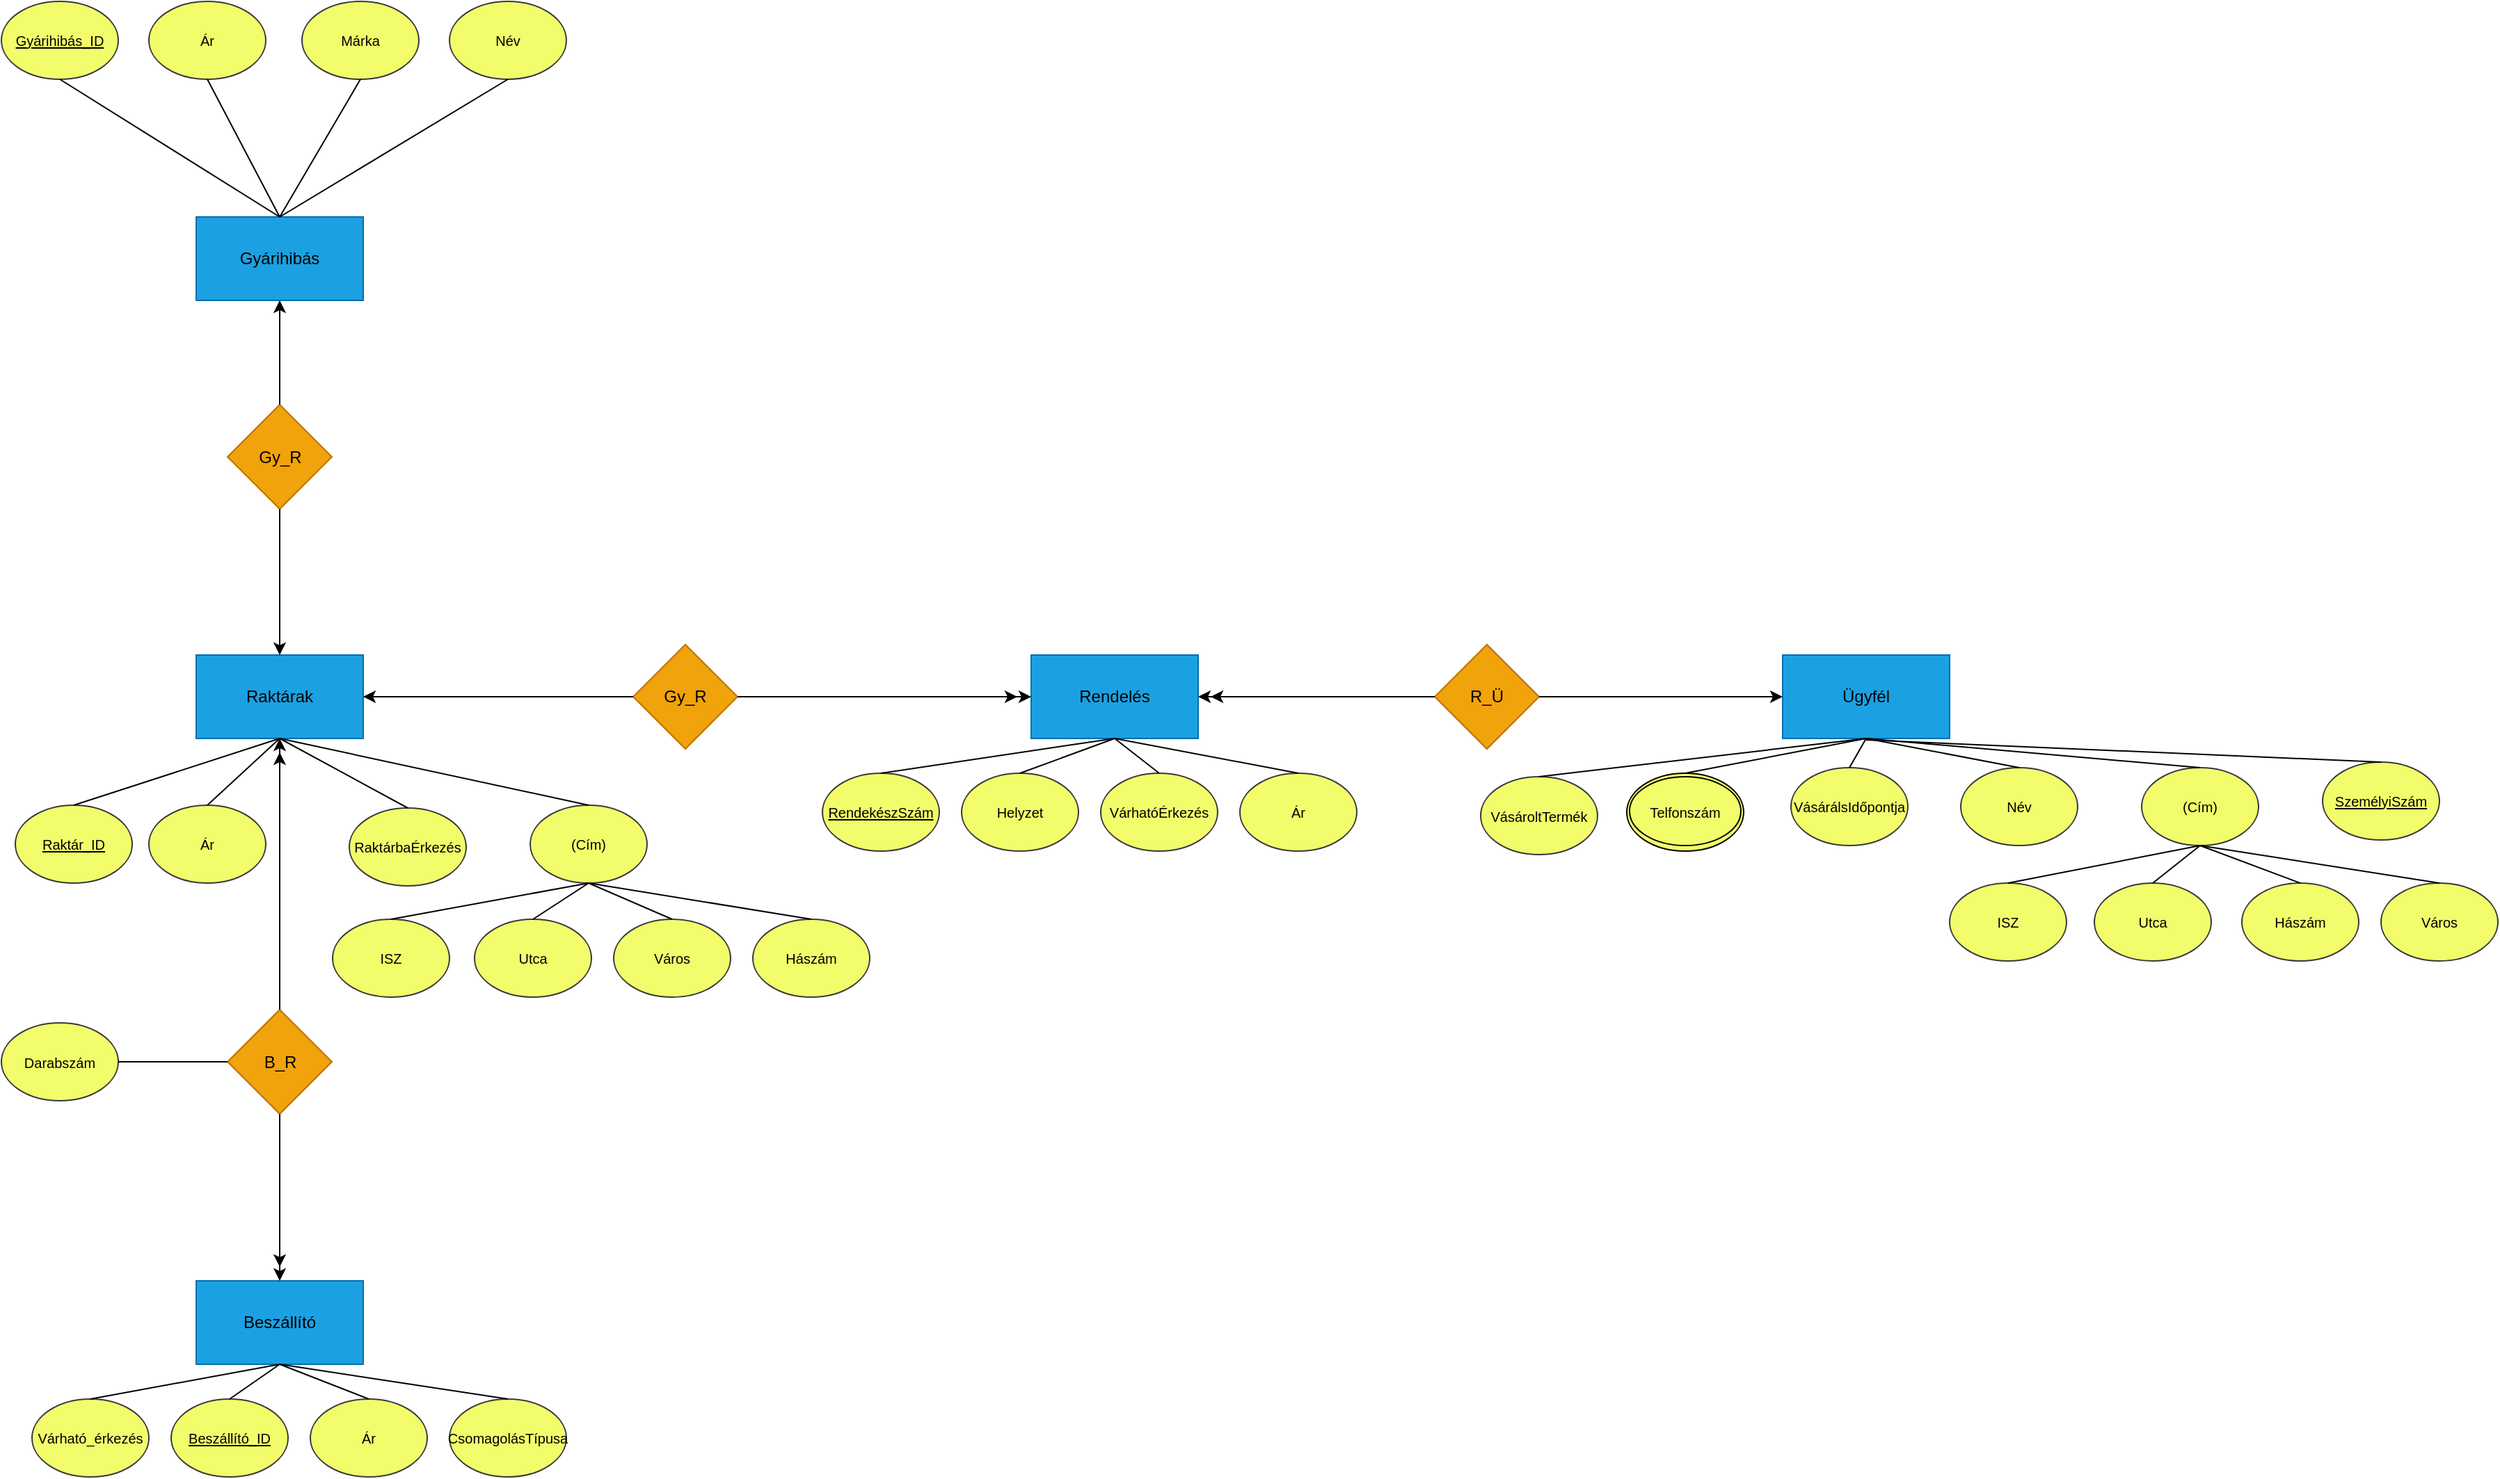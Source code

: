 <mxfile version="20.5.3" type="device"><diagram id="AtJhtvfzD84uXfaZ4wYm" name="Page-1"><mxGraphModel dx="2702" dy="1737" grid="0" gridSize="10" guides="1" tooltips="1" connect="1" arrows="1" fold="1" page="0" pageScale="1" pageWidth="850" pageHeight="1100" math="0" shadow="0"><root><mxCell id="0"/><mxCell id="1" parent="0"/><mxCell id="Ku152dj7aICEFjo3UDr--1" value="Beszállító" style="rounded=0;whiteSpace=wrap;html=1;fillColor=#1ba1e2;strokeColor=#006EAF;fontColor=#000000;" parent="1" vertex="1"><mxGeometry x="120" y="670" width="120" height="60" as="geometry"/></mxCell><mxCell id="Ku152dj7aICEFjo3UDr--2" value="Raktárak" style="rounded=0;whiteSpace=wrap;html=1;fillColor=#1ba1e2;strokeColor=#006EAF;fontColor=#000000;" parent="1" vertex="1"><mxGeometry x="120" y="220" width="120" height="60" as="geometry"/></mxCell><mxCell id="Ku152dj7aICEFjo3UDr--4" value="Gyárihibás" style="rounded=0;whiteSpace=wrap;html=1;fillColor=#1ba1e2;strokeColor=#006EAF;fontColor=#000000;" parent="1" vertex="1"><mxGeometry x="120" y="-95" width="120" height="60" as="geometry"/></mxCell><mxCell id="Ku152dj7aICEFjo3UDr--5" value="Rendelés" style="rounded=0;whiteSpace=wrap;html=1;fillColor=#1ba1e2;strokeColor=#006EAF;fontColor=#000000;" parent="1" vertex="1"><mxGeometry x="720" y="220" width="120" height="60" as="geometry"/></mxCell><mxCell id="Ku152dj7aICEFjo3UDr--6" value="Ügyfél" style="rounded=0;whiteSpace=wrap;html=1;fillColor=#1ba1e2;strokeColor=#006EAF;fontColor=#000000;" parent="1" vertex="1"><mxGeometry x="1260" y="220" width="120" height="60" as="geometry"/></mxCell><mxCell id="Ku152dj7aICEFjo3UDr--8" value="Várható_érkezés" style="ellipse;whiteSpace=wrap;html=1;fontSize=10;fillColor=#F3FC6A;strokeColor=#36393d;" parent="1" vertex="1"><mxGeometry x="2" y="755" width="84" height="56" as="geometry"/></mxCell><mxCell id="Ku152dj7aICEFjo3UDr--9" value="Beszállító_ID" style="ellipse;whiteSpace=wrap;html=1;fontSize=10;fontStyle=4;fillColor=#F3FC6A;strokeColor=#36393d;" parent="1" vertex="1"><mxGeometry x="102" y="755" width="84" height="56" as="geometry"/></mxCell><mxCell id="Ku152dj7aICEFjo3UDr--10" value="Ár" style="ellipse;whiteSpace=wrap;html=1;aspect=fixed;fontSize=10;fillColor=#F3FC6A;strokeColor=#36393d;" parent="1" vertex="1"><mxGeometry x="202" y="755" width="84" height="56" as="geometry"/></mxCell><mxCell id="Ku152dj7aICEFjo3UDr--11" value="CsomagolásTípusa" style="ellipse;whiteSpace=wrap;html=1;aspect=fixed;fontSize=10;fillColor=#F3FC6A;strokeColor=#36393d;" parent="1" vertex="1"><mxGeometry x="302" y="755" width="84" height="56" as="geometry"/></mxCell><mxCell id="Ku152dj7aICEFjo3UDr--12" value="Raktár_ID" style="ellipse;whiteSpace=wrap;html=1;aspect=fixed;fontSize=10;fontStyle=4;fillColor=#F3FC6A;strokeColor=#36393d;" parent="1" vertex="1"><mxGeometry x="-10" y="328" width="84" height="56" as="geometry"/></mxCell><mxCell id="Ku152dj7aICEFjo3UDr--13" value="Ár" style="ellipse;whiteSpace=wrap;html=1;aspect=fixed;fontSize=10;fillColor=#F3FC6A;strokeColor=#36393d;" parent="1" vertex="1"><mxGeometry x="86" y="328" width="84" height="56" as="geometry"/></mxCell><mxCell id="Ku152dj7aICEFjo3UDr--14" value="RaktárbaÉrkezés" style="ellipse;whiteSpace=wrap;html=1;aspect=fixed;fontSize=10;fillColor=#F3FC6A;strokeColor=#36393d;" parent="1" vertex="1"><mxGeometry x="230" y="330" width="84" height="56" as="geometry"/></mxCell><mxCell id="Ku152dj7aICEFjo3UDr--15" value="(Cím)" style="ellipse;whiteSpace=wrap;html=1;aspect=fixed;fontSize=10;fillColor=#F3FC6A;strokeColor=#36393d;" parent="1" vertex="1"><mxGeometry x="360" y="328" width="84" height="56" as="geometry"/></mxCell><mxCell id="Ku152dj7aICEFjo3UDr--16" value="ISZ" style="ellipse;whiteSpace=wrap;html=1;aspect=fixed;fontSize=10;fillColor=#F3FC6A;strokeColor=#36393d;" parent="1" vertex="1"><mxGeometry x="218" y="410" width="84" height="56" as="geometry"/></mxCell><mxCell id="Ku152dj7aICEFjo3UDr--17" value="Utca" style="ellipse;whiteSpace=wrap;html=1;aspect=fixed;fontSize=10;fillColor=#F3FC6A;strokeColor=#36393d;" parent="1" vertex="1"><mxGeometry x="320" y="410" width="84" height="56" as="geometry"/></mxCell><mxCell id="Ku152dj7aICEFjo3UDr--18" value="Hászám" style="ellipse;whiteSpace=wrap;html=1;aspect=fixed;fontSize=10;fillColor=#F3FC6A;strokeColor=#36393d;" parent="1" vertex="1"><mxGeometry x="520" y="410" width="84" height="56" as="geometry"/></mxCell><mxCell id="Ku152dj7aICEFjo3UDr--20" value="Város" style="ellipse;whiteSpace=wrap;html=1;aspect=fixed;fontSize=10;fillColor=#F3FC6A;strokeColor=#36393d;" parent="1" vertex="1"><mxGeometry x="420" y="410" width="84" height="56" as="geometry"/></mxCell><mxCell id="Ku152dj7aICEFjo3UDr--21" value="RendekészSzám" style="ellipse;whiteSpace=wrap;html=1;aspect=fixed;fontSize=10;fontStyle=4;fillColor=#F3FC6A;strokeColor=#36393d;" parent="1" vertex="1"><mxGeometry x="570" y="305" width="84" height="56" as="geometry"/></mxCell><mxCell id="Ku152dj7aICEFjo3UDr--22" value="VárhatóÉrkezés" style="ellipse;whiteSpace=wrap;html=1;aspect=fixed;fontSize=10;fillColor=#F3FC6A;strokeColor=#36393d;" parent="1" vertex="1"><mxGeometry x="770" y="305" width="84" height="56" as="geometry"/></mxCell><mxCell id="Ku152dj7aICEFjo3UDr--23" value="Ár" style="ellipse;whiteSpace=wrap;html=1;aspect=fixed;fontSize=10;fillColor=#F3FC6A;strokeColor=#36393d;" parent="1" vertex="1"><mxGeometry x="870" y="305" width="84" height="56" as="geometry"/></mxCell><mxCell id="Ku152dj7aICEFjo3UDr--24" value="Helyzet" style="ellipse;whiteSpace=wrap;html=1;aspect=fixed;fontSize=10;fillColor=#F3FC6A;strokeColor=#36393d;" parent="1" vertex="1"><mxGeometry x="670" y="305" width="84" height="56" as="geometry"/></mxCell><mxCell id="Ku152dj7aICEFjo3UDr--25" value="(Cím)" style="ellipse;whiteSpace=wrap;html=1;fontSize=10;fontStyle=0;fillColor=#F3FC6A;strokeColor=#36393d;" parent="1" vertex="1"><mxGeometry x="1518" y="301" width="84" height="56" as="geometry"/></mxCell><mxCell id="Ku152dj7aICEFjo3UDr--26" value="ISZ" style="ellipse;whiteSpace=wrap;html=1;fontSize=10;fontStyle=0;fillColor=#F3FC6A;strokeColor=#36393d;" parent="1" vertex="1"><mxGeometry x="1380" y="384" width="84" height="56" as="geometry"/></mxCell><mxCell id="Ku152dj7aICEFjo3UDr--27" value="Utca" style="ellipse;whiteSpace=wrap;html=1;fontSize=10;fillColor=#F3FC6A;strokeColor=#36393d;" parent="1" vertex="1"><mxGeometry x="1484" y="384" width="84" height="56" as="geometry"/></mxCell><mxCell id="Ku152dj7aICEFjo3UDr--28" value="Hászám" style="ellipse;whiteSpace=wrap;html=1;fontSize=10;fillColor=#F3FC6A;strokeColor=#36393d;" parent="1" vertex="1"><mxGeometry x="1590" y="384" width="84" height="56" as="geometry"/></mxCell><mxCell id="Ku152dj7aICEFjo3UDr--29" value="Város" style="ellipse;whiteSpace=wrap;html=1;fontSize=10;fillColor=#F3FC6A;strokeColor=#36393d;" parent="1" vertex="1"><mxGeometry x="1690" y="384" width="84" height="56" as="geometry"/></mxCell><mxCell id="Ku152dj7aICEFjo3UDr--30" value="VásároltTermék" style="ellipse;whiteSpace=wrap;html=1;fontSize=10;fillColor=#F3FC6A;strokeColor=#36393d;" parent="1" vertex="1"><mxGeometry x="1043" y="307.5" width="84" height="56" as="geometry"/></mxCell><mxCell id="Ku152dj7aICEFjo3UDr--31" value="Telfonszám" style="ellipse;whiteSpace=wrap;html=1;aspect=fixed;fontSize=10;fillColor=#F3FC6A;" parent="1" vertex="1"><mxGeometry x="1148" y="305" width="84" height="56" as="geometry"/></mxCell><mxCell id="Ku152dj7aICEFjo3UDr--32" value="Név" style="ellipse;whiteSpace=wrap;html=1;aspect=fixed;fontSize=10;fontStyle=0;fillColor=#F3FC6A;strokeColor=#36393d;" parent="1" vertex="1"><mxGeometry x="1388" y="301" width="84" height="56" as="geometry"/></mxCell><mxCell id="Ku152dj7aICEFjo3UDr--33" value="VásárálsIdőpontja" style="ellipse;whiteSpace=wrap;html=1;aspect=fixed;fontSize=10;fillColor=#F3FC6A;strokeColor=#36393d;" parent="1" vertex="1"><mxGeometry x="1266" y="301" width="84" height="56" as="geometry"/></mxCell><mxCell id="Ku152dj7aICEFjo3UDr--34" value="" style="endArrow=none;html=1;rounded=0;entryX=0.5;entryY=1;entryDx=0;entryDy=0;exitX=0.5;exitY=0;exitDx=0;exitDy=0;" parent="1" source="Ku152dj7aICEFjo3UDr--8" target="Ku152dj7aICEFjo3UDr--1" edge="1"><mxGeometry width="50" height="50" relative="1" as="geometry"><mxPoint x="82" y="830" as="sourcePoint"/><mxPoint x="132" y="780" as="targetPoint"/></mxGeometry></mxCell><mxCell id="Ku152dj7aICEFjo3UDr--35" value="" style="endArrow=none;html=1;rounded=0;exitX=0.5;exitY=0;exitDx=0;exitDy=0;entryX=0.5;entryY=1;entryDx=0;entryDy=0;" parent="1" source="Ku152dj7aICEFjo3UDr--9" target="Ku152dj7aICEFjo3UDr--1" edge="1"><mxGeometry width="50" height="50" relative="1" as="geometry"><mxPoint x="232" y="850" as="sourcePoint"/><mxPoint x="292" y="750" as="targetPoint"/></mxGeometry></mxCell><mxCell id="Ku152dj7aICEFjo3UDr--36" value="" style="endArrow=none;html=1;rounded=0;entryX=0.5;entryY=1;entryDx=0;entryDy=0;exitX=0.5;exitY=0;exitDx=0;exitDy=0;" parent="1" source="Ku152dj7aICEFjo3UDr--10" target="Ku152dj7aICEFjo3UDr--1" edge="1"><mxGeometry width="50" height="50" relative="1" as="geometry"><mxPoint x="94.36" y="850.32" as="sourcePoint"/><mxPoint x="300.96" y="771.98" as="targetPoint"/></mxGeometry></mxCell><mxCell id="Ku152dj7aICEFjo3UDr--37" value="" style="endArrow=none;html=1;rounded=0;entryX=0.5;entryY=1;entryDx=0;entryDy=0;exitX=0.5;exitY=0;exitDx=0;exitDy=0;" parent="1" source="Ku152dj7aICEFjo3UDr--11" target="Ku152dj7aICEFjo3UDr--1" edge="1"><mxGeometry width="50" height="50" relative="1" as="geometry"><mxPoint x="104.36" y="860.32" as="sourcePoint"/><mxPoint x="310.96" y="781.98" as="targetPoint"/></mxGeometry></mxCell><mxCell id="Ku152dj7aICEFjo3UDr--38" value="" style="endArrow=none;html=1;rounded=0;entryX=0.5;entryY=1;entryDx=0;entryDy=0;exitX=0.5;exitY=0;exitDx=0;exitDy=0;" parent="1" source="Ku152dj7aICEFjo3UDr--12" target="Ku152dj7aICEFjo3UDr--2" edge="1"><mxGeometry width="50" height="50" relative="1" as="geometry"><mxPoint x="380" y="490" as="sourcePoint"/><mxPoint x="430" y="440" as="targetPoint"/></mxGeometry></mxCell><mxCell id="Ku152dj7aICEFjo3UDr--39" value="" style="endArrow=none;html=1;rounded=0;entryX=0.5;entryY=1;entryDx=0;entryDy=0;exitX=0.5;exitY=0;exitDx=0;exitDy=0;" parent="1" source="Ku152dj7aICEFjo3UDr--13" target="Ku152dj7aICEFjo3UDr--2" edge="1"><mxGeometry width="50" height="50" relative="1" as="geometry"><mxPoint x="190" y="400" as="sourcePoint"/><mxPoint x="460" y="310" as="targetPoint"/></mxGeometry></mxCell><mxCell id="Ku152dj7aICEFjo3UDr--40" value="" style="endArrow=none;html=1;rounded=0;entryX=0.5;entryY=1;entryDx=0;entryDy=0;exitX=0.5;exitY=0;exitDx=0;exitDy=0;" parent="1" source="Ku152dj7aICEFjo3UDr--14" target="Ku152dj7aICEFjo3UDr--2" edge="1"><mxGeometry width="50" height="50" relative="1" as="geometry"><mxPoint x="200" y="410" as="sourcePoint"/><mxPoint x="470" y="320" as="targetPoint"/></mxGeometry></mxCell><mxCell id="Ku152dj7aICEFjo3UDr--41" value="" style="endArrow=none;html=1;rounded=0;entryX=0.5;entryY=1;entryDx=0;entryDy=0;exitX=0.5;exitY=0;exitDx=0;exitDy=0;" parent="1" source="Ku152dj7aICEFjo3UDr--15" target="Ku152dj7aICEFjo3UDr--2" edge="1"><mxGeometry width="50" height="50" relative="1" as="geometry"><mxPoint x="210" y="420" as="sourcePoint"/><mxPoint x="480" y="330" as="targetPoint"/></mxGeometry></mxCell><mxCell id="Ku152dj7aICEFjo3UDr--42" value="" style="endArrow=none;html=1;rounded=0;entryX=0.5;entryY=1;entryDx=0;entryDy=0;exitX=0.5;exitY=0;exitDx=0;exitDy=0;" parent="1" source="Ku152dj7aICEFjo3UDr--16" target="Ku152dj7aICEFjo3UDr--15" edge="1"><mxGeometry width="50" height="50" relative="1" as="geometry"><mxPoint x="220" y="430" as="sourcePoint"/><mxPoint x="490" y="340" as="targetPoint"/></mxGeometry></mxCell><mxCell id="Ku152dj7aICEFjo3UDr--43" value="" style="endArrow=none;html=1;rounded=0;entryX=0.5;entryY=1;entryDx=0;entryDy=0;exitX=0.5;exitY=0;exitDx=0;exitDy=0;" parent="1" source="Ku152dj7aICEFjo3UDr--17" target="Ku152dj7aICEFjo3UDr--15" edge="1"><mxGeometry width="50" height="50" relative="1" as="geometry"><mxPoint x="230" y="440" as="sourcePoint"/><mxPoint x="500" y="350" as="targetPoint"/></mxGeometry></mxCell><mxCell id="Ku152dj7aICEFjo3UDr--44" value="" style="endArrow=none;html=1;rounded=0;entryX=0.5;entryY=1;entryDx=0;entryDy=0;exitX=0.5;exitY=0;exitDx=0;exitDy=0;" parent="1" source="Ku152dj7aICEFjo3UDr--20" target="Ku152dj7aICEFjo3UDr--15" edge="1"><mxGeometry width="50" height="50" relative="1" as="geometry"><mxPoint x="240" y="450" as="sourcePoint"/><mxPoint x="510" y="360" as="targetPoint"/></mxGeometry></mxCell><mxCell id="Ku152dj7aICEFjo3UDr--45" value="" style="endArrow=none;html=1;rounded=0;entryX=0.5;entryY=1;entryDx=0;entryDy=0;exitX=0.5;exitY=0;exitDx=0;exitDy=0;" parent="1" source="Ku152dj7aICEFjo3UDr--18" target="Ku152dj7aICEFjo3UDr--15" edge="1"><mxGeometry width="50" height="50" relative="1" as="geometry"><mxPoint x="250" y="460" as="sourcePoint"/><mxPoint x="520" y="370" as="targetPoint"/></mxGeometry></mxCell><mxCell id="Ku152dj7aICEFjo3UDr--46" value="Gyárihibás_ID" style="ellipse;whiteSpace=wrap;html=1;aspect=fixed;fontSize=10;fontStyle=4;fillColor=#F3FC6A;strokeColor=#36393d;" parent="1" vertex="1"><mxGeometry x="-20" y="-250" width="84" height="56" as="geometry"/></mxCell><mxCell id="Ku152dj7aICEFjo3UDr--47" value="Ár" style="ellipse;whiteSpace=wrap;html=1;aspect=fixed;fontSize=10;fillColor=#F3FC6A;strokeColor=#36393d;" parent="1" vertex="1"><mxGeometry x="86" y="-250" width="84" height="56" as="geometry"/></mxCell><mxCell id="Ku152dj7aICEFjo3UDr--48" value="Márka" style="ellipse;whiteSpace=wrap;html=1;aspect=fixed;fontSize=10;fillColor=#F3FC6A;strokeColor=#36393d;" parent="1" vertex="1"><mxGeometry x="196" y="-250" width="84" height="56" as="geometry"/></mxCell><mxCell id="Ku152dj7aICEFjo3UDr--49" value="Név" style="ellipse;whiteSpace=wrap;html=1;aspect=fixed;fontSize=10;fillColor=#F3FC6A;strokeColor=#36393d;" parent="1" vertex="1"><mxGeometry x="302" y="-250" width="84" height="56" as="geometry"/></mxCell><mxCell id="Ku152dj7aICEFjo3UDr--50" value="" style="endArrow=none;html=1;rounded=0;entryX=0.5;entryY=1;entryDx=0;entryDy=0;exitX=0.5;exitY=0;exitDx=0;exitDy=0;" parent="1" source="Ku152dj7aICEFjo3UDr--4" target="Ku152dj7aICEFjo3UDr--46" edge="1"><mxGeometry width="50" height="50" relative="1" as="geometry"><mxPoint x="360" y="-110" as="sourcePoint"/><mxPoint x="300" y="-190" as="targetPoint"/></mxGeometry></mxCell><mxCell id="Ku152dj7aICEFjo3UDr--52" value="" style="endArrow=none;html=1;rounded=0;exitX=0.5;exitY=0;exitDx=0;exitDy=0;entryX=0.5;entryY=1;entryDx=0;entryDy=0;" parent="1" source="Ku152dj7aICEFjo3UDr--4" target="Ku152dj7aICEFjo3UDr--47" edge="1"><mxGeometry width="50" height="50" relative="1" as="geometry"><mxPoint x="400" y="-100" as="sourcePoint"/><mxPoint x="200" y="-190" as="targetPoint"/></mxGeometry></mxCell><mxCell id="Ku152dj7aICEFjo3UDr--55" value="" style="endArrow=none;html=1;rounded=0;exitX=0.5;exitY=1;exitDx=0;exitDy=0;entryX=0.5;entryY=0;entryDx=0;entryDy=0;" parent="1" source="Ku152dj7aICEFjo3UDr--48" target="Ku152dj7aICEFjo3UDr--4" edge="1"><mxGeometry width="50" height="50" relative="1" as="geometry"><mxPoint x="600" y="50" as="sourcePoint"/><mxPoint x="420" y="-150" as="targetPoint"/></mxGeometry></mxCell><mxCell id="Ku152dj7aICEFjo3UDr--56" value="" style="endArrow=none;html=1;rounded=0;exitX=0.5;exitY=1;exitDx=0;exitDy=0;entryX=0.5;entryY=0;entryDx=0;entryDy=0;" parent="1" source="Ku152dj7aICEFjo3UDr--49" target="Ku152dj7aICEFjo3UDr--4" edge="1"><mxGeometry width="50" height="50" relative="1" as="geometry"><mxPoint x="755" y="-40" as="sourcePoint"/><mxPoint x="440" y="-100" as="targetPoint"/></mxGeometry></mxCell><mxCell id="Ku152dj7aICEFjo3UDr--57" value="B_R" style="rhombus;whiteSpace=wrap;html=1;aspect=fixed;fillColor=#f0a30a;fontColor=#000000;strokeColor=#BD7000;" parent="1" vertex="1"><mxGeometry x="142.5" y="475" width="75" height="75" as="geometry"/></mxCell><mxCell id="Ku152dj7aICEFjo3UDr--58" value="Darabszám" style="ellipse;whiteSpace=wrap;html=1;aspect=fixed;fontSize=10;fillColor=#F3FC6A;strokeColor=#36393d;" parent="1" vertex="1"><mxGeometry x="-20" y="484.5" width="84" height="56" as="geometry"/></mxCell><mxCell id="Ku152dj7aICEFjo3UDr--62" value="Gy_R" style="rhombus;whiteSpace=wrap;html=1;aspect=fixed;fillColor=#f0a30a;fontColor=#000000;strokeColor=#BD7000;" parent="1" vertex="1"><mxGeometry x="142.5" y="40" width="75" height="75" as="geometry"/></mxCell><mxCell id="Ku152dj7aICEFjo3UDr--66" value="Gy_R" style="rhombus;whiteSpace=wrap;html=1;aspect=fixed;fillColor=#f0a30a;fontColor=#000000;strokeColor=#BD7000;" parent="1" vertex="1"><mxGeometry x="434" y="212.5" width="75" height="75" as="geometry"/></mxCell><mxCell id="Ku152dj7aICEFjo3UDr--69" value="R_Ü" style="rhombus;whiteSpace=wrap;html=1;aspect=fixed;fillColor=#f0a30a;fontColor=#000000;strokeColor=#BD7000;" parent="1" vertex="1"><mxGeometry x="1010" y="212.5" width="75" height="75" as="geometry"/></mxCell><mxCell id="Ku152dj7aICEFjo3UDr--73" value="" style="endArrow=none;html=1;rounded=0;entryX=0.5;entryY=1;entryDx=0;entryDy=0;exitX=0.5;exitY=0;exitDx=0;exitDy=0;" parent="1" source="Ku152dj7aICEFjo3UDr--21" target="Ku152dj7aICEFjo3UDr--5" edge="1"><mxGeometry width="50" height="50" relative="1" as="geometry"><mxPoint x="1260" y="410" as="sourcePoint"/><mxPoint x="1270" y="320" as="targetPoint"/></mxGeometry></mxCell><mxCell id="Ku152dj7aICEFjo3UDr--74" value="" style="endArrow=none;html=1;rounded=0;entryX=0.5;entryY=1;entryDx=0;entryDy=0;exitX=0.5;exitY=0;exitDx=0;exitDy=0;" parent="1" source="Ku152dj7aICEFjo3UDr--24" target="Ku152dj7aICEFjo3UDr--5" edge="1"><mxGeometry width="50" height="50" relative="1" as="geometry"><mxPoint x="1260" y="450" as="sourcePoint"/><mxPoint x="1380" y="310" as="targetPoint"/></mxGeometry></mxCell><mxCell id="Ku152dj7aICEFjo3UDr--75" value="" style="endArrow=none;html=1;rounded=0;entryX=0.5;entryY=1;entryDx=0;entryDy=0;exitX=0.5;exitY=0;exitDx=0;exitDy=0;" parent="1" source="Ku152dj7aICEFjo3UDr--22" target="Ku152dj7aICEFjo3UDr--5" edge="1"><mxGeometry width="50" height="50" relative="1" as="geometry"><mxPoint x="1270" y="460" as="sourcePoint"/><mxPoint x="1390" y="320" as="targetPoint"/></mxGeometry></mxCell><mxCell id="Ku152dj7aICEFjo3UDr--76" value="" style="endArrow=none;html=1;rounded=0;entryX=0.5;entryY=1;entryDx=0;entryDy=0;exitX=0.5;exitY=0;exitDx=0;exitDy=0;" parent="1" source="Ku152dj7aICEFjo3UDr--23" target="Ku152dj7aICEFjo3UDr--5" edge="1"><mxGeometry width="50" height="50" relative="1" as="geometry"><mxPoint x="1280" y="470" as="sourcePoint"/><mxPoint x="1400" y="330" as="targetPoint"/></mxGeometry></mxCell><mxCell id="Ku152dj7aICEFjo3UDr--77" value="" style="endArrow=none;html=1;rounded=0;entryX=0.5;entryY=1;entryDx=0;entryDy=0;exitX=0.5;exitY=0;exitDx=0;exitDy=0;" parent="1" source="Ku152dj7aICEFjo3UDr--25" target="Ku152dj7aICEFjo3UDr--6" edge="1"><mxGeometry width="50" height="50" relative="1" as="geometry"><mxPoint x="1240" y="490" as="sourcePoint"/><mxPoint x="940" y="350" as="targetPoint"/></mxGeometry></mxCell><mxCell id="Ku152dj7aICEFjo3UDr--78" value="" style="endArrow=none;html=1;rounded=0;entryX=0.5;entryY=0;entryDx=0;entryDy=0;exitX=0.5;exitY=1;exitDx=0;exitDy=0;" parent="1" source="Ku152dj7aICEFjo3UDr--25" target="Ku152dj7aICEFjo3UDr--29" edge="1"><mxGeometry width="50" height="50" relative="1" as="geometry"><mxPoint x="1740" y="500" as="sourcePoint"/><mxPoint x="2050" y="350" as="targetPoint"/></mxGeometry></mxCell><mxCell id="Ku152dj7aICEFjo3UDr--79" value="" style="endArrow=none;html=1;rounded=0;exitX=0.5;exitY=1;exitDx=0;exitDy=0;entryX=0.5;entryY=0;entryDx=0;entryDy=0;" parent="1" source="Ku152dj7aICEFjo3UDr--25" target="Ku152dj7aICEFjo3UDr--27" edge="1"><mxGeometry width="50" height="50" relative="1" as="geometry"><mxPoint x="1760" y="440" as="sourcePoint"/><mxPoint x="2010" y="450" as="targetPoint"/></mxGeometry></mxCell><mxCell id="Ku152dj7aICEFjo3UDr--80" value="" style="endArrow=none;html=1;rounded=0;entryX=0.5;entryY=1;entryDx=0;entryDy=0;exitX=0.5;exitY=0;exitDx=0;exitDy=0;" parent="1" source="Ku152dj7aICEFjo3UDr--26" target="Ku152dj7aICEFjo3UDr--25" edge="1"><mxGeometry width="50" height="50" relative="1" as="geometry"><mxPoint x="1770" y="450" as="sourcePoint"/><mxPoint x="2070" y="370" as="targetPoint"/></mxGeometry></mxCell><mxCell id="Ku152dj7aICEFjo3UDr--81" value="" style="endArrow=none;html=1;rounded=0;entryX=0.5;entryY=1;entryDx=0;entryDy=0;exitX=0.5;exitY=0;exitDx=0;exitDy=0;" parent="1" source="Ku152dj7aICEFjo3UDr--30" target="Ku152dj7aICEFjo3UDr--6" edge="1"><mxGeometry width="50" height="50" relative="1" as="geometry"><mxPoint x="1790" y="420" as="sourcePoint"/><mxPoint x="2090" y="340" as="targetPoint"/></mxGeometry></mxCell><mxCell id="Ku152dj7aICEFjo3UDr--83" value="" style="endArrow=none;html=1;rounded=0;entryX=0.5;entryY=0;entryDx=0;entryDy=0;exitX=0.5;exitY=1;exitDx=0;exitDy=0;" parent="1" source="Ku152dj7aICEFjo3UDr--25" target="Ku152dj7aICEFjo3UDr--28" edge="1"><mxGeometry width="50" height="50" relative="1" as="geometry"><mxPoint x="1760" y="440" as="sourcePoint"/><mxPoint x="2060" y="360" as="targetPoint"/></mxGeometry></mxCell><mxCell id="Ku152dj7aICEFjo3UDr--84" value="" style="endArrow=none;html=1;rounded=0;entryX=0.5;entryY=1;entryDx=0;entryDy=0;exitX=0.5;exitY=0;exitDx=0;exitDy=0;" parent="1" source="Ku152dj7aICEFjo3UDr--31" target="Ku152dj7aICEFjo3UDr--6" edge="1"><mxGeometry width="50" height="50" relative="1" as="geometry"><mxPoint x="1980" y="390.0" as="sourcePoint"/><mxPoint x="2060" y="310" as="targetPoint"/></mxGeometry></mxCell><mxCell id="Ku152dj7aICEFjo3UDr--85" value="" style="endArrow=none;html=1;rounded=0;exitX=0.5;exitY=0;exitDx=0;exitDy=0;entryX=0.5;entryY=1;entryDx=0;entryDy=0;" parent="1" source="Ku152dj7aICEFjo3UDr--33" target="Ku152dj7aICEFjo3UDr--6" edge="1"><mxGeometry width="50" height="50" relative="1" as="geometry"><mxPoint x="1990" y="400.0" as="sourcePoint"/><mxPoint x="2180" y="280" as="targetPoint"/></mxGeometry></mxCell><mxCell id="Ku152dj7aICEFjo3UDr--86" value="" style="endArrow=none;html=1;rounded=0;exitX=0.5;exitY=0;exitDx=0;exitDy=0;entryX=0.5;entryY=1;entryDx=0;entryDy=0;" parent="1" source="Ku152dj7aICEFjo3UDr--32" target="Ku152dj7aICEFjo3UDr--6" edge="1"><mxGeometry width="50" height="50" relative="1" as="geometry"><mxPoint x="2000" y="410.0" as="sourcePoint"/><mxPoint x="2200" y="260" as="targetPoint"/></mxGeometry></mxCell><mxCell id="ufEnhvvVlIUxp5vq4iqq-3" value="" style="endArrow=none;html=1;rounded=0;exitX=1;exitY=0.5;exitDx=0;exitDy=0;entryX=0;entryY=0.5;entryDx=0;entryDy=0;" parent="1" source="Ku152dj7aICEFjo3UDr--58" target="Ku152dj7aICEFjo3UDr--57" edge="1"><mxGeometry width="50" height="50" relative="1" as="geometry"><mxPoint x="94.5" y="533.25" as="sourcePoint"/><mxPoint x="172.5" y="408.25" as="targetPoint"/></mxGeometry></mxCell><mxCell id="ufEnhvvVlIUxp5vq4iqq-9" value="" style="endArrow=classic;html=1;rounded=0;strokeColor=#000000;fontSize=10;entryX=0.5;entryY=1;entryDx=0;entryDy=0;exitX=0.5;exitY=0;exitDx=0;exitDy=0;" parent="1" source="Ku152dj7aICEFjo3UDr--57" target="Ku152dj7aICEFjo3UDr--2" edge="1"><mxGeometry width="50" height="50" relative="1" as="geometry"><mxPoint x="210" y="460" as="sourcePoint"/><mxPoint x="260" y="410" as="targetPoint"/></mxGeometry></mxCell><mxCell id="ufEnhvvVlIUxp5vq4iqq-10" value="" style="endArrow=classic;html=1;rounded=0;strokeColor=#000000;fontSize=10;exitX=0.5;exitY=0;exitDx=0;exitDy=0;" parent="1" source="Ku152dj7aICEFjo3UDr--57" edge="1"><mxGeometry width="50" height="50" relative="1" as="geometry"><mxPoint x="200" y="530" as="sourcePoint"/><mxPoint x="180" y="290" as="targetPoint"/></mxGeometry></mxCell><mxCell id="ufEnhvvVlIUxp5vq4iqq-11" value="" style="endArrow=classic;html=1;rounded=0;strokeColor=#000000;fontSize=10;exitX=0.5;exitY=1;exitDx=0;exitDy=0;entryX=0.5;entryY=0;entryDx=0;entryDy=0;" parent="1" source="Ku152dj7aICEFjo3UDr--57" target="Ku152dj7aICEFjo3UDr--1" edge="1"><mxGeometry width="50" height="50" relative="1" as="geometry"><mxPoint x="190" y="440.5" as="sourcePoint"/><mxPoint x="190" y="300" as="targetPoint"/></mxGeometry></mxCell><mxCell id="ufEnhvvVlIUxp5vq4iqq-12" value="" style="endArrow=classic;html=1;rounded=0;strokeColor=#000000;fontSize=10;exitX=0.5;exitY=1;exitDx=0;exitDy=0;" parent="1" source="Ku152dj7aICEFjo3UDr--57" edge="1"><mxGeometry width="50" height="50" relative="1" as="geometry"><mxPoint x="200" y="450.5" as="sourcePoint"/><mxPoint x="180" y="660" as="targetPoint"/></mxGeometry></mxCell><mxCell id="ufEnhvvVlIUxp5vq4iqq-13" value="" style="endArrow=classic;html=1;rounded=0;strokeColor=#000000;fontSize=10;entryX=0.5;entryY=1;entryDx=0;entryDy=0;exitX=0.5;exitY=0;exitDx=0;exitDy=0;" parent="1" source="Ku152dj7aICEFjo3UDr--62" target="Ku152dj7aICEFjo3UDr--4" edge="1"><mxGeometry width="50" height="50" relative="1" as="geometry"><mxPoint x="220" y="170" as="sourcePoint"/><mxPoint x="270" y="120" as="targetPoint"/></mxGeometry></mxCell><mxCell id="ufEnhvvVlIUxp5vq4iqq-14" value="" style="endArrow=classic;html=1;rounded=0;strokeColor=#000000;fontSize=10;entryX=0.5;entryY=0;entryDx=0;entryDy=0;exitX=0.5;exitY=1;exitDx=0;exitDy=0;" parent="1" source="Ku152dj7aICEFjo3UDr--62" target="Ku152dj7aICEFjo3UDr--2" edge="1"><mxGeometry width="50" height="50" relative="1" as="geometry"><mxPoint x="190" y="50" as="sourcePoint"/><mxPoint x="190" y="-25" as="targetPoint"/></mxGeometry></mxCell><mxCell id="ufEnhvvVlIUxp5vq4iqq-15" value="" style="endArrow=classic;html=1;rounded=0;strokeColor=#000000;fontSize=10;entryX=1;entryY=0.5;entryDx=0;entryDy=0;exitX=0;exitY=0.5;exitDx=0;exitDy=0;" parent="1" source="Ku152dj7aICEFjo3UDr--66" target="Ku152dj7aICEFjo3UDr--2" edge="1"><mxGeometry width="50" height="50" relative="1" as="geometry"><mxPoint x="190" y="125" as="sourcePoint"/><mxPoint x="190" y="230" as="targetPoint"/></mxGeometry></mxCell><mxCell id="ufEnhvvVlIUxp5vq4iqq-16" value="" style="endArrow=classic;html=1;rounded=0;strokeColor=#000000;fontSize=10;entryX=0;entryY=0.5;entryDx=0;entryDy=0;exitX=1;exitY=0.5;exitDx=0;exitDy=0;" parent="1" source="Ku152dj7aICEFjo3UDr--66" target="Ku152dj7aICEFjo3UDr--5" edge="1"><mxGeometry width="50" height="50" relative="1" as="geometry"><mxPoint x="200" y="135" as="sourcePoint"/><mxPoint x="200" y="240" as="targetPoint"/></mxGeometry></mxCell><mxCell id="ufEnhvvVlIUxp5vq4iqq-17" value="" style="endArrow=classic;html=1;rounded=0;strokeColor=#000000;fontSize=10;exitX=1;exitY=0.5;exitDx=0;exitDy=0;" parent="1" source="Ku152dj7aICEFjo3UDr--66" edge="1"><mxGeometry width="50" height="50" relative="1" as="geometry"><mxPoint x="210" y="145" as="sourcePoint"/><mxPoint x="710" y="250" as="targetPoint"/></mxGeometry></mxCell><mxCell id="ufEnhvvVlIUxp5vq4iqq-18" value="" style="endArrow=classic;html=1;rounded=0;strokeColor=#000000;fontSize=10;entryX=1;entryY=0.5;entryDx=0;entryDy=0;exitX=0;exitY=0.5;exitDx=0;exitDy=0;" parent="1" source="Ku152dj7aICEFjo3UDr--69" target="Ku152dj7aICEFjo3UDr--5" edge="1"><mxGeometry width="50" height="50" relative="1" as="geometry"><mxPoint x="854" y="115" as="sourcePoint"/><mxPoint x="854" y="220" as="targetPoint"/></mxGeometry></mxCell><mxCell id="ufEnhvvVlIUxp5vq4iqq-19" value="" style="endArrow=classic;html=1;rounded=0;strokeColor=#000000;fontSize=10;exitX=0;exitY=0.5;exitDx=0;exitDy=0;" parent="1" source="Ku152dj7aICEFjo3UDr--69" edge="1"><mxGeometry width="50" height="50" relative="1" as="geometry"><mxPoint x="230" y="165" as="sourcePoint"/><mxPoint x="849" y="250" as="targetPoint"/></mxGeometry></mxCell><mxCell id="ufEnhvvVlIUxp5vq4iqq-20" value="" style="endArrow=classic;html=1;rounded=0;strokeColor=#000000;fontSize=10;exitX=1;exitY=0.5;exitDx=0;exitDy=0;entryX=0;entryY=0.5;entryDx=0;entryDy=0;" parent="1" source="Ku152dj7aICEFjo3UDr--69" target="Ku152dj7aICEFjo3UDr--6" edge="1"><mxGeometry width="50" height="50" relative="1" as="geometry"><mxPoint x="240" y="175" as="sourcePoint"/><mxPoint x="1160" y="220" as="targetPoint"/></mxGeometry></mxCell><mxCell id="ufEnhvvVlIUxp5vq4iqq-22" value="" style="ellipse;whiteSpace=wrap;html=1;fontSize=10;fillColor=none;" parent="1" vertex="1"><mxGeometry x="1150" y="307.5" width="80" height="49.5" as="geometry"/></mxCell><mxCell id="46aZcTSaivc6nQ_tsmgl-2" value="SzemélyiSzám" style="ellipse;whiteSpace=wrap;html=1;aspect=fixed;fontSize=10;fontStyle=4;fillColor=#F3FC6A;strokeColor=#36393d;" vertex="1" parent="1"><mxGeometry x="1648" y="297" width="84" height="56" as="geometry"/></mxCell><mxCell id="46aZcTSaivc6nQ_tsmgl-3" value="" style="endArrow=none;html=1;rounded=0;exitX=0.5;exitY=0;exitDx=0;exitDy=0;" edge="1" parent="1" source="46aZcTSaivc6nQ_tsmgl-2"><mxGeometry width="50" height="50" relative="1" as="geometry"><mxPoint x="1570" y="311" as="sourcePoint"/><mxPoint x="1319" y="281" as="targetPoint"/></mxGeometry></mxCell></root></mxGraphModel></diagram></mxfile>